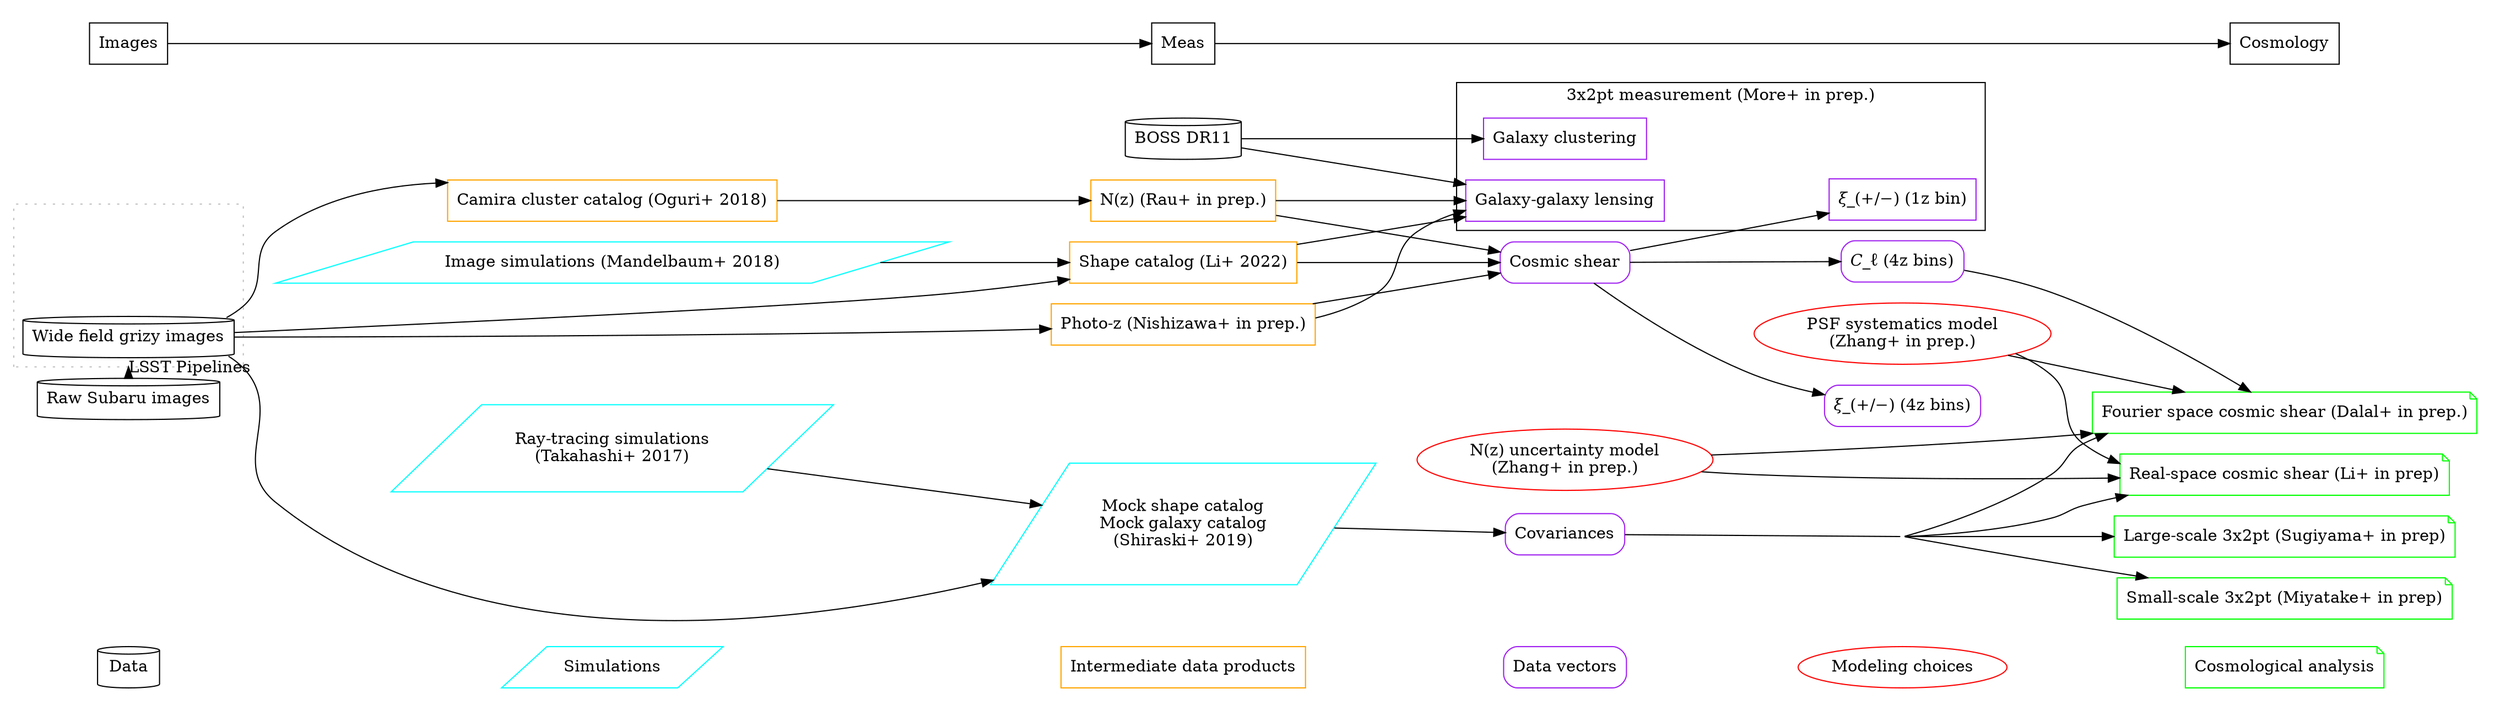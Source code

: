 
/*
dot -Tpdf -o graph.pdf graph.dot
*/

digraph HSCY3FlowChart {
    // IMPORTANT: Keep newrank=true
    newrank=true;  // true, so clusters and rank can be set without overriding
    compound=true;  // true, so we can treat images and labels as a single node
	splines=true;  // true or ortho are the two decent options
    graph [rankdir=LR, concentrate=false];
    node [shape=box]

    /* Subgraph for the legend */
    subgraph cluster_bottom {
        graph [rankdir=LR]
        node [color=invis]
        b1 [label="Data", color=black, shape=cylinder, rank=souce]
        b2 [label="Simulations", color=cyan, shape=parallelogram]
        b3 [label="Intermediate data products", color=orange, shape=box]
        b4 [label="Data vectors", color=purple, style=rounded, shape=box]
        b5 [label="Modeling choices", color=red, shape=oval]
        b6 [label="Cosmological analysis", color=green, shape=note, rank=sink]
        b1 -> b2 -> b3 -> b4 -> b5 -> b6 [color=invis]
        color=invis
    }

	/* Main Entities */
    subgraph main{
    graph [rankdir=LR]

    N0 [label="Raw Subaru images", color=black, shape=cylinder, rank=source]
    subgraph cluster_1{
        style=dotted;
        I1 [label="", image="images/hsc_wide.jpg", imagescale=true, fixedsize=true, imagepos="tc", group=1, labelloc="b", width="1px", height="1px" shape=cylinder, color=invis]
        N1 [label="Wide field grizy images", shape=cylinder]
        color=gray
    }
	N2 [label="BOSS DR11", color=black, shape=cylinder]
	N3 [label="Camira cluster catalog (Oguri+ 2018)", color="orange", shape=box]
	N4 [label="Photo-z (Nishizawa+ in prep.)", color="orange", shape=box]
	N5 [label="N(z) (Rau+ in prep.)", color="orange", shape=box]
	N6 [label="Shape catalog (Li+ 2022)", color="orange", shape=box]
	N7 [label="Image simulations (Mandelbaum+ 2018)", color=cyan, shape=parallelogram]
	N8 [label="Ray-tracing simulations\n(Takahashi+ 2017)", color=cyan, shape=parallelogram]
	N9 [label="PSF systematics model\n(Zhang+ in prep.)", color=red, shape=oval]
	N10 [label="Mock shape catalog\nMock galaxy catalog\n(Shiraski+ 2019)", color=cyan, shape=parallelogram]
	N11 [label="Covariances", color=purple, style=rounded, shape=box]
    V11 [label="", shape=point, color=invis]
	N12 [label="N(z) uncertainty model\n(Zhang+ in prep.)", color=red, shape=oval]
    subgraph cluster_tx2 {
        label="3x2pt measurement (More+ in prep.)";
        node [color=purple]
        N17 [label="Galaxy-galaxy lensing"]
        N18 [label="Galaxy clustering"]
    	N13 [label="𝜉_(+/−) (1z bin)"]
    }
	N14 [label="𝜉_(+/−) (4z bins)", color=purple, style=rounded, shape=box]
	N15 [label="𝐶_ℓ (4z bins)", color=purple, style=rounded, shape=box]
    N16 [label="Cosmic shear", color=purple, style=rounded, shape=box]

    subgraph cluster_cosmology {
        node [color=green, shape=note]
        N19 [label="Large-scale 3x2pt (Sugiyama+ in prep)"]
        N20 [label="Small-scale 3x2pt (Miyatake+ in prep)"]
        N21 [label="Real-space cosmic shear (Li+ in prep)"]
        N22 [label="Fourier space cosmic shear (Dalal+ in prep.)"]
        color=invis
    }

	/* Relationships */
    N0 -> N1 [xlabel="LSST Pipelines", lhead=cluster_1]
    N1 -> N3; N1 -> N4; N1 -> N6; N1 -> N10
    N8 -> N10
    N7 -> N6
    N3 -> N5 //[constraint=false]
    N10 -> N11
    N11 -> V11 [arrowhead=none]
    V11 -> N19; V11 -> N20; V11 -> N21; V11 -> N22;
    N2 -> N17 //[constraint=false]
    N2 -> N18 //[constraint=false]
    N9 -> N21 //[constraint=false]
    N9 -> N22 //[constraint=false]
    N12 -> N21 //[constraint=false]
    N12 -> N22 //[constraint=false]
    N4 -> N17; N5 -> N17; N6 -> N17
    N4 -> N16; N5 -> N16; N6 -> N16
    N16 -> N13; N16 -> N14; N16 -> N15
    N15 -> N22

    /* Ranks */
    // rankdir=TB]
    //{rank=same; N1i N1}
    {rank=source; a1 N0 N1}
    {rank=same; N4 N5 N6}
    // {rank=same; N3 N7}
	{rank=same; N11 N12}
	// {rank=same; N8 N9}}
	// {rank=max; N13 N14}
    //{rank=same; N9 N12 V11}
    // {rank=same; N3 N8}
	{rank=same; N14 N15}
    //{rank=same; N16 N17 N18}
    {rank=max; N19 N20 N21 N22 a3}

    }

    /* Subgraph to show abstract progression */
    subgraph cluster_top{
        graph [rankdir=LR]
        a1 [label="Images", rank=source]
        a2 [label="Meas"]
        a3 [label="Cosmology", rank=max]
        a1 -> a2 -> a3
        color=invis
    }
}